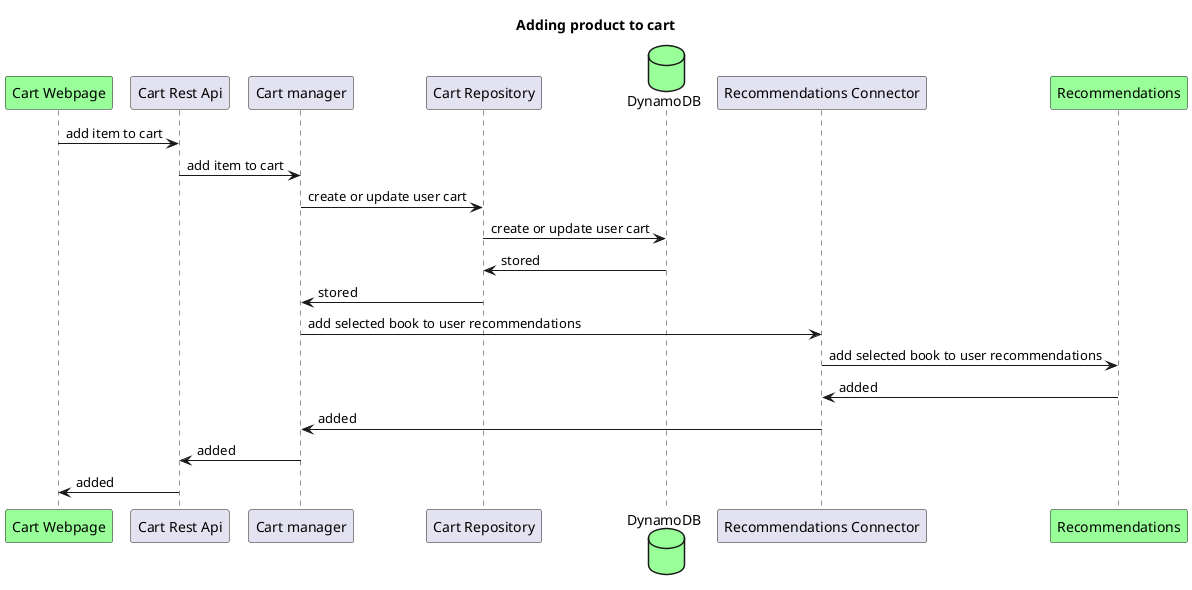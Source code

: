 @startuml
title "Adding product to cart"

participant "Cart Webpage" as cartWebpage #99FF99
participant "Cart Rest Api" as cartApi
participant "Cart manager" as cartManager
participant "Cart Repository" as repository
database "DynamoDB" as dynamoDb #99FF99
participant "Recommendations Connector" as recommendationConnector
participant "Recommendations" as recommendations #99FF99

cartWebpage -> cartApi : add item to cart
cartApi -> cartManager : add item to cart
cartManager -> repository : create or update user cart
repository -> dynamoDb : create or update user cart
dynamoDb -> repository : stored
repository -> cartManager : stored
cartManager -> recommendationConnector : add selected book to user recommendations
recommendationConnector -> recommendations : add selected book to user recommendations
recommendations -> recommendationConnector : added
recommendationConnector -> cartManager : added
cartManager -> cartApi : added
cartApi -> cartWebpage : added

@enduml